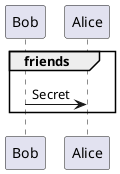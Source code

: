 {
  "sha1": "6ztvd4xid0rdl20k3h9joyspzen6143",
  "insertion": {
    "when": "2024-05-30T20:48:21.090Z",
    "url": "http://forum.plantuml.net/7710/teoz-and-%26-within-groups-is-not-working",
    "user": "plantuml@gmail.com"
  }
}
@startuml
!pragma teoz true
group friends
Bob -> Alice : Secret
end
@enduml
